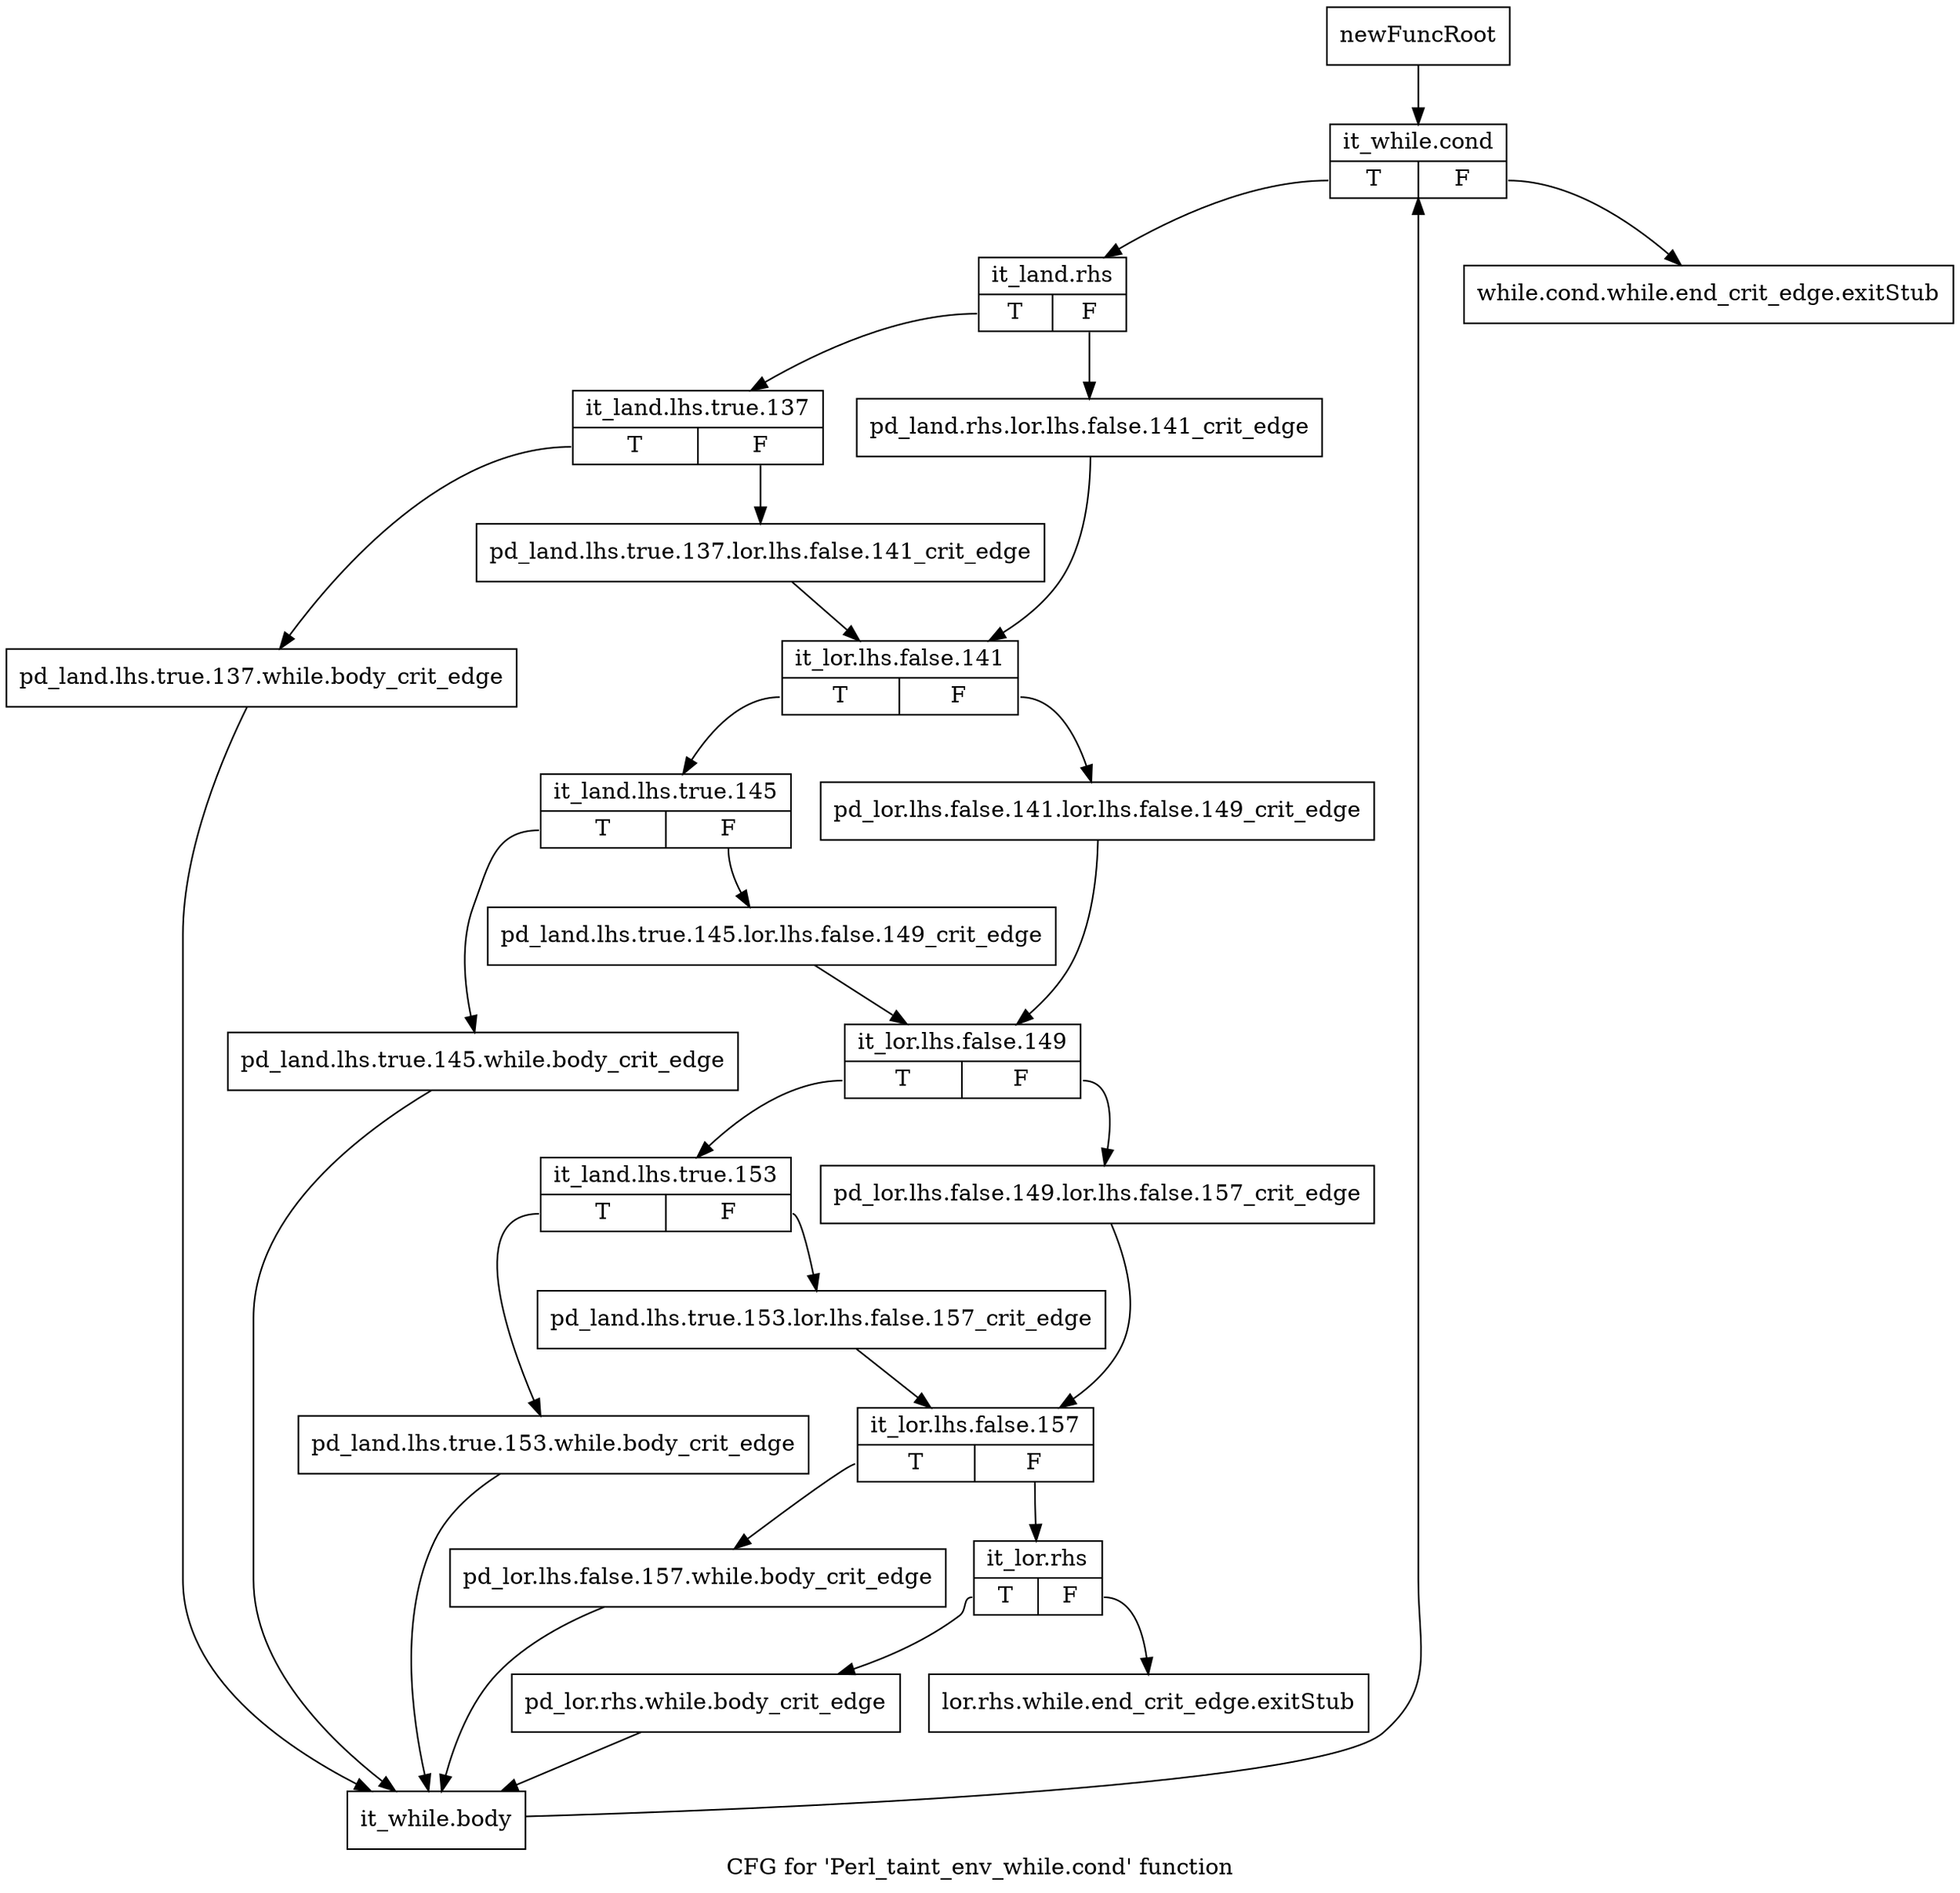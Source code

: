 digraph "CFG for 'Perl_taint_env_while.cond' function" {
	label="CFG for 'Perl_taint_env_while.cond' function";

	Node0x55408a0 [shape=record,label="{newFuncRoot}"];
	Node0x55408a0 -> Node0x5540990;
	Node0x55408f0 [shape=record,label="{while.cond.while.end_crit_edge.exitStub}"];
	Node0x5540940 [shape=record,label="{lor.rhs.while.end_crit_edge.exitStub}"];
	Node0x5540990 [shape=record,label="{it_while.cond|{<s0>T|<s1>F}}"];
	Node0x5540990:s0 -> Node0x55409e0;
	Node0x5540990:s1 -> Node0x55408f0;
	Node0x55409e0 [shape=record,label="{it_land.rhs|{<s0>T|<s1>F}}"];
	Node0x55409e0:s0 -> Node0x5540a80;
	Node0x55409e0:s1 -> Node0x5540a30;
	Node0x5540a30 [shape=record,label="{pd_land.rhs.lor.lhs.false.141_crit_edge}"];
	Node0x5540a30 -> Node0x5540b20;
	Node0x5540a80 [shape=record,label="{it_land.lhs.true.137|{<s0>T|<s1>F}}"];
	Node0x5540a80:s0 -> Node0x5540f80;
	Node0x5540a80:s1 -> Node0x5540ad0;
	Node0x5540ad0 [shape=record,label="{pd_land.lhs.true.137.lor.lhs.false.141_crit_edge}"];
	Node0x5540ad0 -> Node0x5540b20;
	Node0x5540b20 [shape=record,label="{it_lor.lhs.false.141|{<s0>T|<s1>F}}"];
	Node0x5540b20:s0 -> Node0x5540bc0;
	Node0x5540b20:s1 -> Node0x5540b70;
	Node0x5540b70 [shape=record,label="{pd_lor.lhs.false.141.lor.lhs.false.149_crit_edge}"];
	Node0x5540b70 -> Node0x5540c60;
	Node0x5540bc0 [shape=record,label="{it_land.lhs.true.145|{<s0>T|<s1>F}}"];
	Node0x5540bc0:s0 -> Node0x5540f30;
	Node0x5540bc0:s1 -> Node0x5540c10;
	Node0x5540c10 [shape=record,label="{pd_land.lhs.true.145.lor.lhs.false.149_crit_edge}"];
	Node0x5540c10 -> Node0x5540c60;
	Node0x5540c60 [shape=record,label="{it_lor.lhs.false.149|{<s0>T|<s1>F}}"];
	Node0x5540c60:s0 -> Node0x5540d00;
	Node0x5540c60:s1 -> Node0x5540cb0;
	Node0x5540cb0 [shape=record,label="{pd_lor.lhs.false.149.lor.lhs.false.157_crit_edge}"];
	Node0x5540cb0 -> Node0x5540da0;
	Node0x5540d00 [shape=record,label="{it_land.lhs.true.153|{<s0>T|<s1>F}}"];
	Node0x5540d00:s0 -> Node0x5540ee0;
	Node0x5540d00:s1 -> Node0x5540d50;
	Node0x5540d50 [shape=record,label="{pd_land.lhs.true.153.lor.lhs.false.157_crit_edge}"];
	Node0x5540d50 -> Node0x5540da0;
	Node0x5540da0 [shape=record,label="{it_lor.lhs.false.157|{<s0>T|<s1>F}}"];
	Node0x5540da0:s0 -> Node0x5540e90;
	Node0x5540da0:s1 -> Node0x5540df0;
	Node0x5540df0 [shape=record,label="{it_lor.rhs|{<s0>T|<s1>F}}"];
	Node0x5540df0:s0 -> Node0x5540e40;
	Node0x5540df0:s1 -> Node0x5540940;
	Node0x5540e40 [shape=record,label="{pd_lor.rhs.while.body_crit_edge}"];
	Node0x5540e40 -> Node0x5540fd0;
	Node0x5540e90 [shape=record,label="{pd_lor.lhs.false.157.while.body_crit_edge}"];
	Node0x5540e90 -> Node0x5540fd0;
	Node0x5540ee0 [shape=record,label="{pd_land.lhs.true.153.while.body_crit_edge}"];
	Node0x5540ee0 -> Node0x5540fd0;
	Node0x5540f30 [shape=record,label="{pd_land.lhs.true.145.while.body_crit_edge}"];
	Node0x5540f30 -> Node0x5540fd0;
	Node0x5540f80 [shape=record,label="{pd_land.lhs.true.137.while.body_crit_edge}"];
	Node0x5540f80 -> Node0x5540fd0;
	Node0x5540fd0 [shape=record,label="{it_while.body}"];
	Node0x5540fd0 -> Node0x5540990;
}
